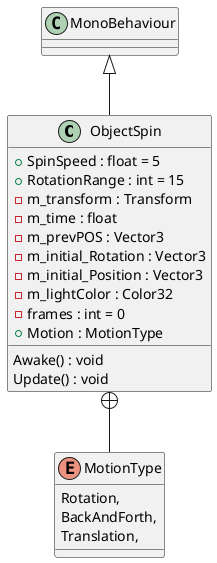 @startuml
class ObjectSpin {
    + SpinSpeed : float = 5
    + RotationRange : int = 15
    - m_transform : Transform
    - m_time : float
    - m_prevPOS : Vector3
    - m_initial_Rotation : Vector3
    - m_initial_Position : Vector3
    - m_lightColor : Color32
    - frames : int = 0
    + Motion : MotionType
    Awake() : void
    Update() : void
}
enum MotionType {
    Rotation,
    BackAndForth,
    Translation,
}
MonoBehaviour <|-- ObjectSpin
ObjectSpin +-- MotionType
@enduml
